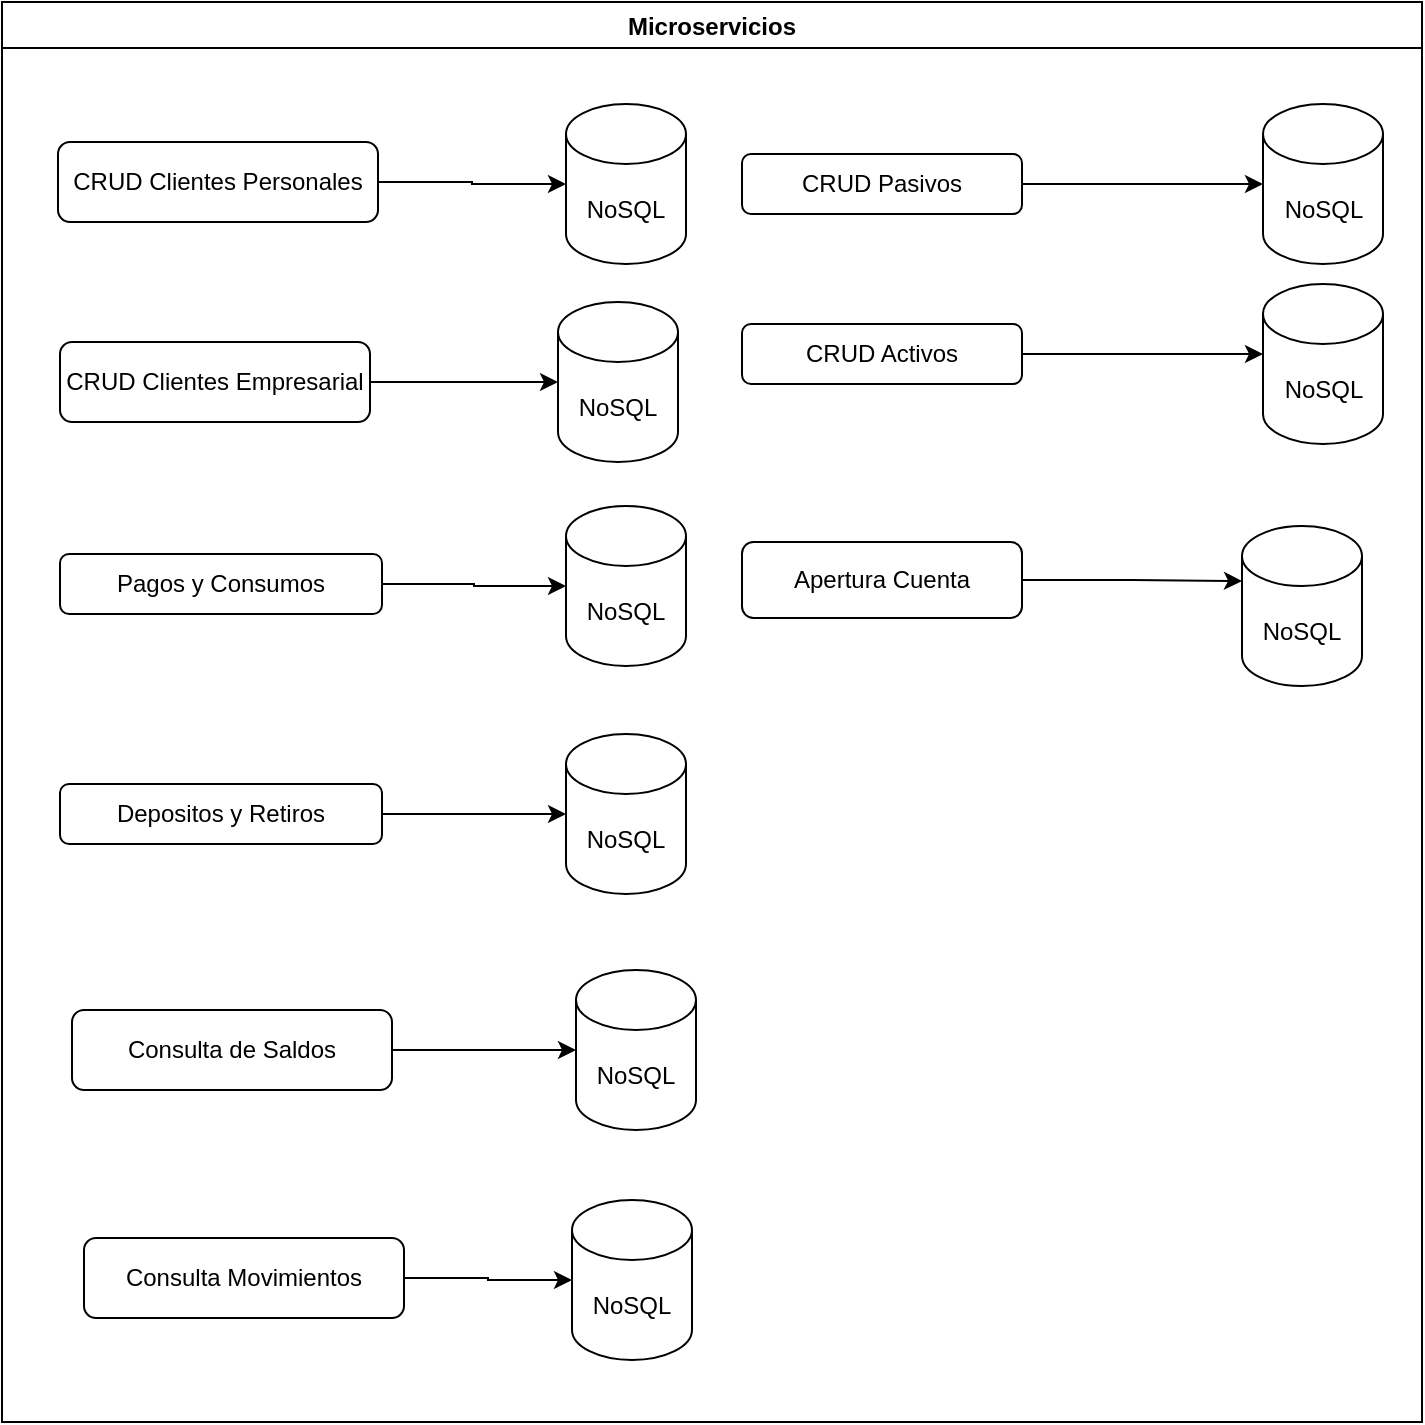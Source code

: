 <mxfile version="17.0.0" type="device"><diagram id="en0DbufeXcg1yaRG6ace" name="Page-1"><mxGraphModel dx="1483" dy="827" grid="1" gridSize="10" guides="1" tooltips="1" connect="1" arrows="1" fold="1" page="1" pageScale="1" pageWidth="827" pageHeight="1169" math="0" shadow="0"><root><mxCell id="0"/><mxCell id="1" parent="0"/><mxCell id="wyZln7ahXDTSM346pevL-25" value="Microservicios" style="swimlane;" vertex="1" parent="1"><mxGeometry x="59" y="40" width="710" height="710" as="geometry"/></mxCell><mxCell id="wyZln7ahXDTSM346pevL-46" style="edgeStyle=orthogonalEdgeStyle;rounded=0;orthogonalLoop=1;jettySize=auto;html=1;entryX=0;entryY=0.5;entryDx=0;entryDy=0;entryPerimeter=0;" edge="1" parent="wyZln7ahXDTSM346pevL-25" source="wyZln7ahXDTSM346pevL-23" target="wyZln7ahXDTSM346pevL-30"><mxGeometry relative="1" as="geometry"/></mxCell><mxCell id="wyZln7ahXDTSM346pevL-23" value="CRUD Clientes Personales" style="rounded=1;whiteSpace=wrap;html=1;" vertex="1" parent="wyZln7ahXDTSM346pevL-25"><mxGeometry x="28" y="70" width="160" height="40" as="geometry"/></mxCell><mxCell id="wyZln7ahXDTSM346pevL-37" style="edgeStyle=orthogonalEdgeStyle;rounded=0;orthogonalLoop=1;jettySize=auto;html=1;entryX=0;entryY=0.5;entryDx=0;entryDy=0;entryPerimeter=0;" edge="1" parent="wyZln7ahXDTSM346pevL-25" source="wyZln7ahXDTSM346pevL-24" target="wyZln7ahXDTSM346pevL-36"><mxGeometry relative="1" as="geometry"/></mxCell><mxCell id="wyZln7ahXDTSM346pevL-24" value="CRUD Clientes Empresarial" style="rounded=1;whiteSpace=wrap;html=1;" vertex="1" parent="wyZln7ahXDTSM346pevL-25"><mxGeometry x="29" y="170" width="155" height="40" as="geometry"/></mxCell><mxCell id="wyZln7ahXDTSM346pevL-41" style="edgeStyle=orthogonalEdgeStyle;rounded=0;orthogonalLoop=1;jettySize=auto;html=1;entryX=0;entryY=0.5;entryDx=0;entryDy=0;entryPerimeter=0;" edge="1" parent="wyZln7ahXDTSM346pevL-25" source="wyZln7ahXDTSM346pevL-26" target="wyZln7ahXDTSM346pevL-40"><mxGeometry relative="1" as="geometry"/></mxCell><mxCell id="wyZln7ahXDTSM346pevL-26" value="Consulta de Saldos" style="rounded=1;whiteSpace=wrap;html=1;" vertex="1" parent="wyZln7ahXDTSM346pevL-25"><mxGeometry x="35" y="504" width="160" height="40" as="geometry"/></mxCell><mxCell id="wyZln7ahXDTSM346pevL-44" style="edgeStyle=orthogonalEdgeStyle;rounded=0;orthogonalLoop=1;jettySize=auto;html=1;" edge="1" parent="wyZln7ahXDTSM346pevL-25" source="wyZln7ahXDTSM346pevL-27" target="wyZln7ahXDTSM346pevL-42"><mxGeometry relative="1" as="geometry"/></mxCell><mxCell id="wyZln7ahXDTSM346pevL-27" value="Consulta Movimientos" style="rounded=1;whiteSpace=wrap;html=1;" vertex="1" parent="wyZln7ahXDTSM346pevL-25"><mxGeometry x="41" y="618" width="160" height="40" as="geometry"/></mxCell><mxCell id="wyZln7ahXDTSM346pevL-34" style="edgeStyle=orthogonalEdgeStyle;rounded=0;orthogonalLoop=1;jettySize=auto;html=1;entryX=0;entryY=0.5;entryDx=0;entryDy=0;entryPerimeter=0;" edge="1" parent="wyZln7ahXDTSM346pevL-25" source="wyZln7ahXDTSM346pevL-28" target="wyZln7ahXDTSM346pevL-33"><mxGeometry relative="1" as="geometry"/></mxCell><mxCell id="wyZln7ahXDTSM346pevL-28" value="CRUD Pasivos" style="rounded=1;whiteSpace=wrap;html=1;" vertex="1" parent="wyZln7ahXDTSM346pevL-25"><mxGeometry x="370" y="76" width="140" height="30" as="geometry"/></mxCell><mxCell id="wyZln7ahXDTSM346pevL-39" style="edgeStyle=orthogonalEdgeStyle;rounded=0;orthogonalLoop=1;jettySize=auto;html=1;" edge="1" parent="wyZln7ahXDTSM346pevL-25" source="wyZln7ahXDTSM346pevL-29" target="wyZln7ahXDTSM346pevL-38"><mxGeometry relative="1" as="geometry"><Array as="points"><mxPoint x="507.5" y="176"/><mxPoint x="507.5" y="176"/></Array></mxGeometry></mxCell><mxCell id="wyZln7ahXDTSM346pevL-29" value="CRUD Activos" style="rounded=1;whiteSpace=wrap;html=1;" vertex="1" parent="wyZln7ahXDTSM346pevL-25"><mxGeometry x="370" y="161" width="140" height="30" as="geometry"/></mxCell><mxCell id="wyZln7ahXDTSM346pevL-30" value="NoSQL" style="shape=cylinder3;whiteSpace=wrap;html=1;boundedLbl=1;backgroundOutline=1;size=15;" vertex="1" parent="wyZln7ahXDTSM346pevL-25"><mxGeometry x="282" y="51" width="60" height="80" as="geometry"/></mxCell><mxCell id="wyZln7ahXDTSM346pevL-33" value="NoSQL" style="shape=cylinder3;whiteSpace=wrap;html=1;boundedLbl=1;backgroundOutline=1;size=15;" vertex="1" parent="wyZln7ahXDTSM346pevL-25"><mxGeometry x="630.5" y="51" width="60" height="80" as="geometry"/></mxCell><mxCell id="wyZln7ahXDTSM346pevL-36" value="NoSQL" style="shape=cylinder3;whiteSpace=wrap;html=1;boundedLbl=1;backgroundOutline=1;size=15;" vertex="1" parent="wyZln7ahXDTSM346pevL-25"><mxGeometry x="278" y="150" width="60" height="80" as="geometry"/></mxCell><mxCell id="wyZln7ahXDTSM346pevL-38" value="NoSQL" style="shape=cylinder3;whiteSpace=wrap;html=1;boundedLbl=1;backgroundOutline=1;size=15;" vertex="1" parent="wyZln7ahXDTSM346pevL-25"><mxGeometry x="630.5" y="141" width="60" height="80" as="geometry"/></mxCell><mxCell id="wyZln7ahXDTSM346pevL-40" value="NoSQL" style="shape=cylinder3;whiteSpace=wrap;html=1;boundedLbl=1;backgroundOutline=1;size=15;" vertex="1" parent="wyZln7ahXDTSM346pevL-25"><mxGeometry x="287" y="484" width="60" height="80" as="geometry"/></mxCell><mxCell id="wyZln7ahXDTSM346pevL-42" value="NoSQL" style="shape=cylinder3;whiteSpace=wrap;html=1;boundedLbl=1;backgroundOutline=1;size=15;" vertex="1" parent="wyZln7ahXDTSM346pevL-25"><mxGeometry x="285" y="599" width="60" height="80" as="geometry"/></mxCell><mxCell id="wyZln7ahXDTSM346pevL-54" style="edgeStyle=orthogonalEdgeStyle;rounded=0;orthogonalLoop=1;jettySize=auto;html=1;entryX=0;entryY=0.5;entryDx=0;entryDy=0;entryPerimeter=0;" edge="1" parent="wyZln7ahXDTSM346pevL-25" source="wyZln7ahXDTSM346pevL-47" target="wyZln7ahXDTSM346pevL-51"><mxGeometry relative="1" as="geometry"/></mxCell><mxCell id="wyZln7ahXDTSM346pevL-47" value="Pagos y Consumos" style="rounded=1;whiteSpace=wrap;html=1;" vertex="1" parent="wyZln7ahXDTSM346pevL-25"><mxGeometry x="29" y="276" width="161" height="30" as="geometry"/></mxCell><mxCell id="wyZln7ahXDTSM346pevL-53" style="edgeStyle=orthogonalEdgeStyle;rounded=0;orthogonalLoop=1;jettySize=auto;html=1;entryX=0;entryY=0.5;entryDx=0;entryDy=0;entryPerimeter=0;" edge="1" parent="wyZln7ahXDTSM346pevL-25" source="wyZln7ahXDTSM346pevL-48" target="wyZln7ahXDTSM346pevL-52"><mxGeometry relative="1" as="geometry"/></mxCell><mxCell id="wyZln7ahXDTSM346pevL-48" value="Depositos y Retiros" style="rounded=1;whiteSpace=wrap;html=1;" vertex="1" parent="wyZln7ahXDTSM346pevL-25"><mxGeometry x="29" y="391" width="161" height="30" as="geometry"/></mxCell><mxCell id="wyZln7ahXDTSM346pevL-56" style="edgeStyle=orthogonalEdgeStyle;rounded=0;orthogonalLoop=1;jettySize=auto;html=1;entryX=0;entryY=0;entryDx=0;entryDy=27.5;entryPerimeter=0;" edge="1" parent="wyZln7ahXDTSM346pevL-25" source="wyZln7ahXDTSM346pevL-50" target="wyZln7ahXDTSM346pevL-55"><mxGeometry relative="1" as="geometry"/></mxCell><mxCell id="wyZln7ahXDTSM346pevL-50" value="Apertura Cuenta" style="rounded=1;whiteSpace=wrap;html=1;" vertex="1" parent="wyZln7ahXDTSM346pevL-25"><mxGeometry x="370" y="270" width="140" height="38" as="geometry"/></mxCell><mxCell id="wyZln7ahXDTSM346pevL-51" value="NoSQL" style="shape=cylinder3;whiteSpace=wrap;html=1;boundedLbl=1;backgroundOutline=1;size=15;" vertex="1" parent="wyZln7ahXDTSM346pevL-25"><mxGeometry x="282" y="252" width="60" height="80" as="geometry"/></mxCell><mxCell id="wyZln7ahXDTSM346pevL-52" value="NoSQL" style="shape=cylinder3;whiteSpace=wrap;html=1;boundedLbl=1;backgroundOutline=1;size=15;" vertex="1" parent="wyZln7ahXDTSM346pevL-25"><mxGeometry x="282" y="366" width="60" height="80" as="geometry"/></mxCell><mxCell id="wyZln7ahXDTSM346pevL-55" value="NoSQL" style="shape=cylinder3;whiteSpace=wrap;html=1;boundedLbl=1;backgroundOutline=1;size=15;" vertex="1" parent="wyZln7ahXDTSM346pevL-25"><mxGeometry x="620" y="262" width="60" height="80" as="geometry"/></mxCell></root></mxGraphModel></diagram></mxfile>